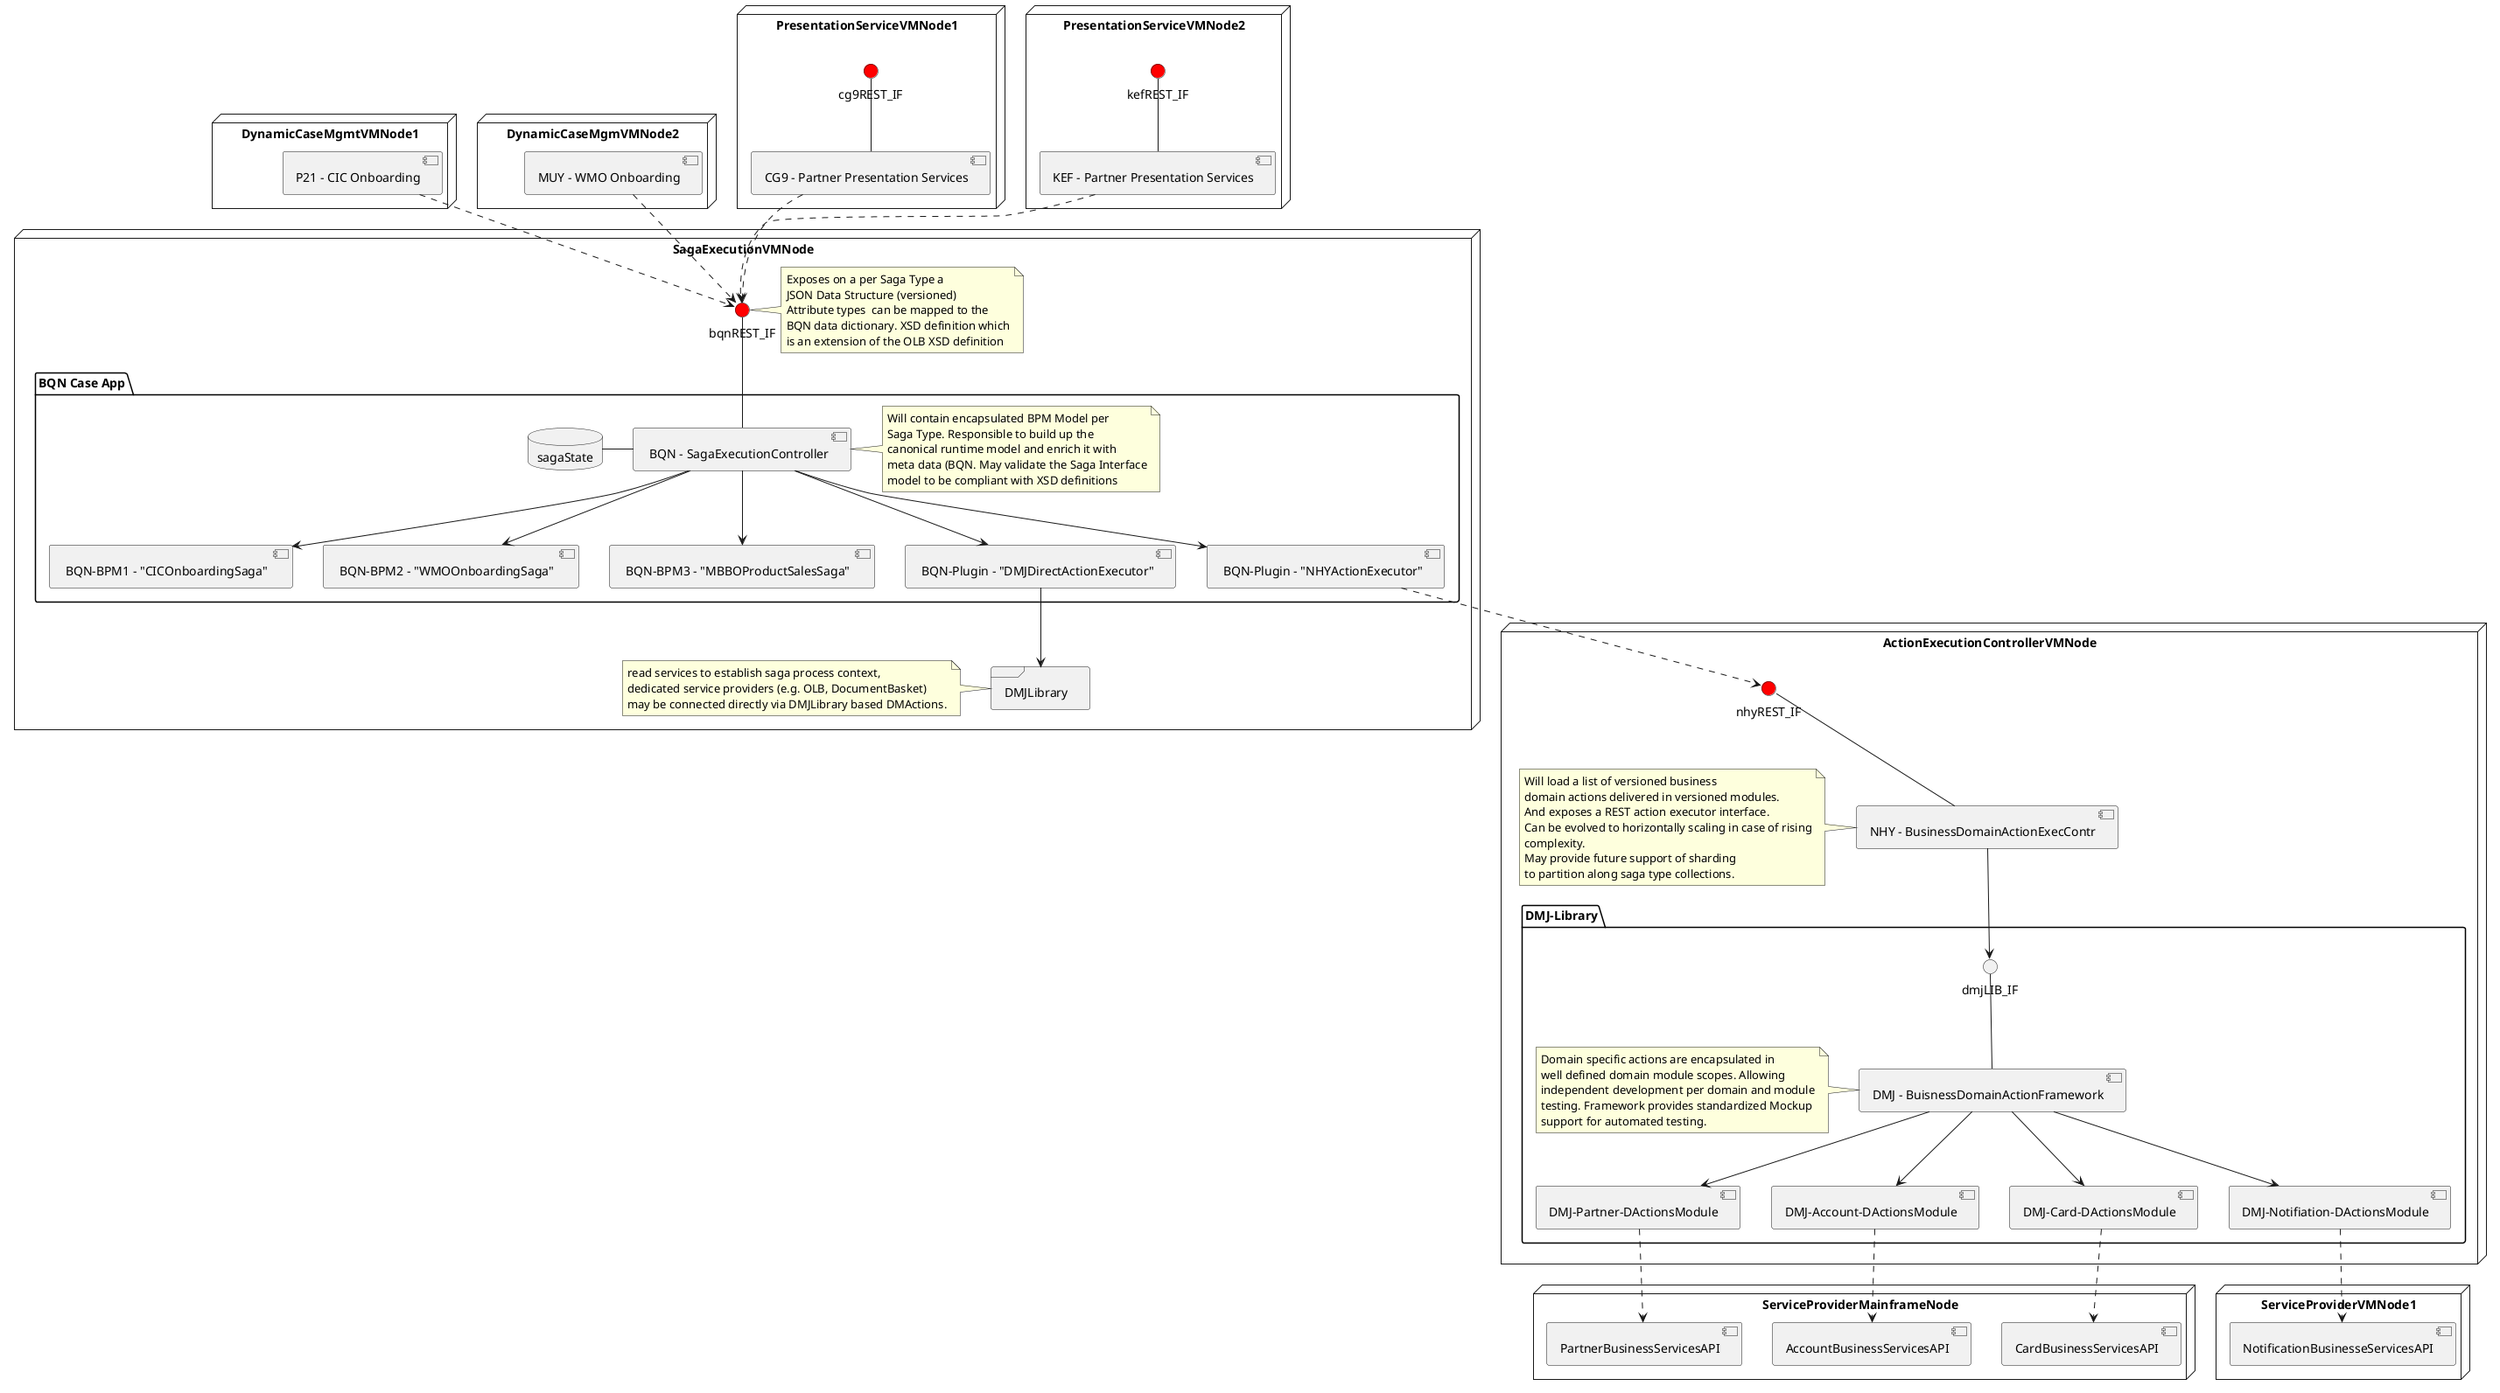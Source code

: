 @startuml

node DynamicCaseMgmtVMNode1 {
    [P21 - CIC Onboarding] as p21
}

node DynamicCaseMgmVMNode2 {
    [MUY - WMO Onboarding] as muy
}

node PresentationServiceVMNode1 {
    () cg9REST_IF as cg9if #red
    [CG9 - Partner Presentation Services] as cg9
    cg9if -- cg9
}

node PresentationServiceVMNode2 {
    () kefREST_IF as kefif #red
    [KEF - Partner Presentation Services] as kef
    kefif -- kef
}

node SagaExecutionVMNode {
    () bqnREST_IF as bqnif #red
    note right of bqnif
        Exposes on a per Saga Type a
        JSON Data Structure (versioned)
        Attribute types  can be mapped to the
        BQN data dictionary. XSD definition which
        is an extension of the OLB XSD definition
    end note
    folder "BQN Case App" {
        [ BQN - SagaExecutionController] as bqn
        note right of bqn
            Will contain encapsulated BPM Model per
            Saga Type. Responsible to build up the
            canonical runtime model and enrich it with
            meta data (BQN. May validate the Saga Interface
            model to be compliant with XSD definitions
        end note
        [ BQN-BPM1 - "CICOnboardingSaga" ] as bqa1
        [ BQN-BPM2 - "WMOOnboardingSaga" ] as bqa2
        [ BQN-BPM3 - "MBBOProductSalesSaga" ] as bqa3
        [ BQN-Plugin - "NHYActionExecutor"] as plug
        [ BQN-Plugin - "DMJDirectActionExecutor"] as plug1
        database sagaState
        bqn --> bqa1
        bqn --> bqa2
        bqn --> bqa3
        bqn --> plug
        bqn --> plug1
     }
    bqnif -- bqn
    sagaState - bqn
    frame DMJLibrary as dml
    note left of dml
      read services to establish saga process context,
      dedicated service providers (e.g. OLB, DocumentBasket)
      may be connected directly via DMJLibrary based DMActions.
    end note
    plug1 --> dml
}

p21 ..> bqnif
muy ..> bqnif
cg9 ..> bqnif
kef ..> bqnif

node ActionExecutionControllerVMNode {
    () nhyREST_IF as nhyif #red
    [NHY - BusinessDomainActionExecContr] as nhy
    note left of nhy
      Will load a list of versioned business
      domain actions delivered in versioned modules.
      And exposes a REST action executor interface.
      Can be evolved to horizontally scaling in case of rising
      complexity.
      May provide future support of sharding
      to partition along saga type collections.
    end note
    nhyif -- nhy
    folder "DMJ-Library" {
        () dmjLIB_IF as dmjif
        [DMJ - BuisnessDomainActionFramework] as dmj
        note left of dmj
          Domain specific actions are encapsulated in
          well defined domain module scopes. Allowing
          independent development per domain and module
          testing. Framework provides standardized Mockup
          support for automated testing.
        end note
        nhy --> dmjif
        dmjif -- dmj
        [DMJ-Partner-DActionsModule] as da1
        [DMJ-Account-DActionsModule] as da2
        [DMJ-Card-DActionsModule] as da3
        [DMJ-Notifiation-DActionsModule] as da4
        dmj --> da1
        dmj --> da2
        dmj --> da3
        dmj --> da4
    }
}

plug ..> nhyif

node ServiceProviderVMNode1 {
  [NotificationBusinesseServicesAPI] as ap1
}

node ServiceProviderMainframeNode {
  [PartnerBusinessServicesAPI] as ap2
  [AccountBusinessServicesAPI] as ap3
  [CardBusinessServicesAPI] as ap4
}

da1 ..> ap2
da2 ..> ap3
da3 ..> ap4
da4 ..> ap1




@enduml